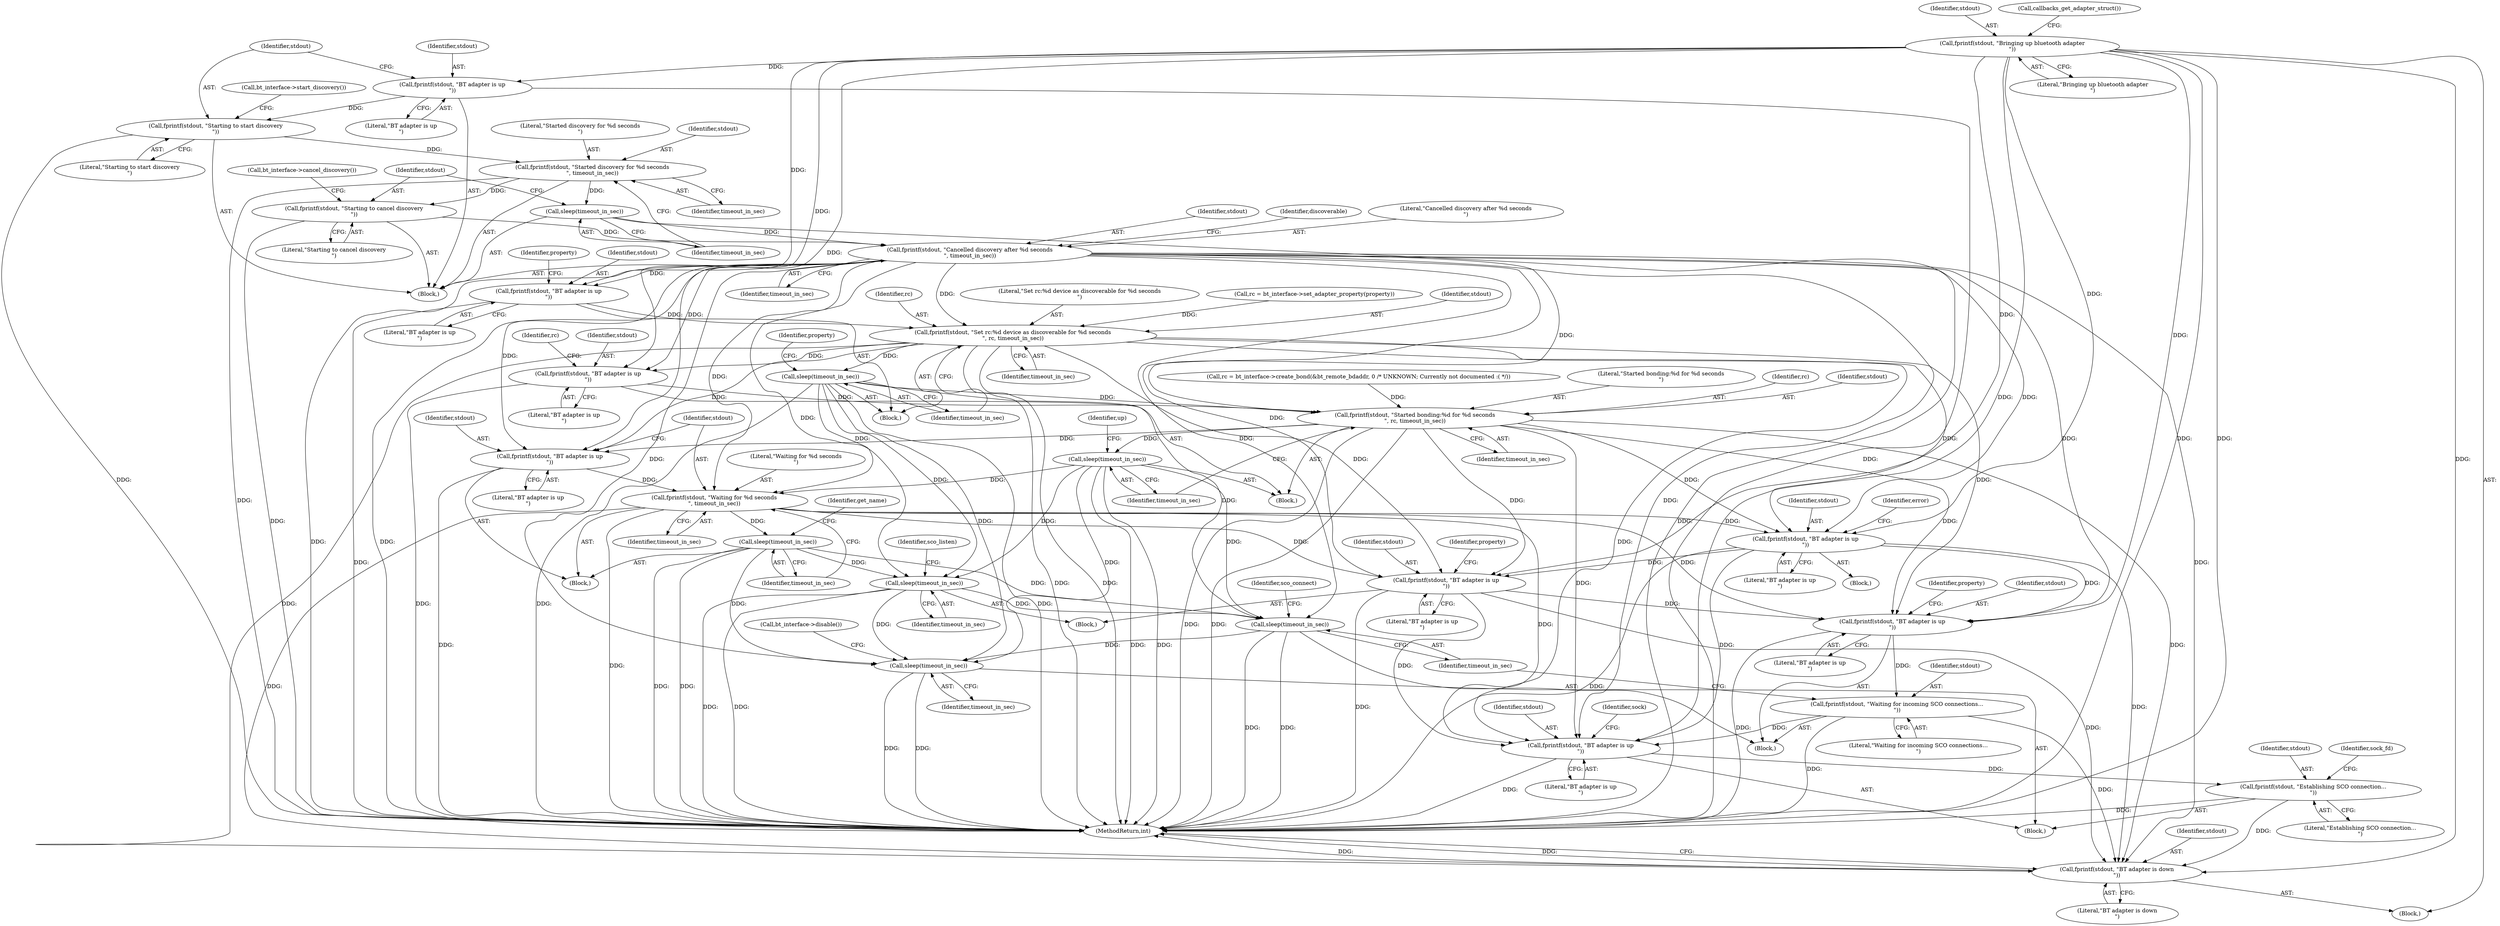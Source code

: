 digraph "0_Android_37c88107679d36c419572732b4af6e18bb2f7dce_6@API" {
"1000181" [label="(Call,fprintf(stdout, \"Bringing up bluetooth adapter\n\"))"];
"1000201" [label="(Call,fprintf(stdout, \"BT adapter is up\n\"))"];
"1000204" [label="(Call,fprintf(stdout, \"Starting to start discovery\n\"))"];
"1000210" [label="(Call,fprintf(stdout, \"Started discovery for %d seconds\n\", timeout_in_sec))"];
"1000214" [label="(Call,sleep(timeout_in_sec))"];
"1000222" [label="(Call,fprintf(stdout, \"Cancelled discovery after %d seconds\n\", timeout_in_sec))"];
"1000233" [label="(Call,fprintf(stdout, \"BT adapter is up\n\"))"];
"1000246" [label="(Call,fprintf(stdout, \"Set rc:%d device as discoverable for %d seconds\n\", rc, timeout_in_sec))"];
"1000251" [label="(Call,sleep(timeout_in_sec))"];
"1000282" [label="(Call,fprintf(stdout, \"Started bonding:%d for %d seconds\n\", rc, timeout_in_sec))"];
"1000287" [label="(Call,sleep(timeout_in_sec))"];
"1000299" [label="(Call,fprintf(stdout, \"Waiting for %d seconds\n\", timeout_in_sec))"];
"1000303" [label="(Call,sleep(timeout_in_sec))"];
"1000405" [label="(Call,sleep(timeout_in_sec))"];
"1000490" [label="(Call,sleep(timeout_in_sec))"];
"1000578" [label="(Call,sleep(timeout_in_sec))"];
"1000312" [label="(Call,fprintf(stdout, \"BT adapter is up\n\"))"];
"1000359" [label="(Call,fprintf(stdout, \"BT adapter is up\n\"))"];
"1000414" [label="(Call,fprintf(stdout, \"BT adapter is up\n\"))"];
"1000487" [label="(Call,fprintf(stdout, \"Waiting for incoming SCO connections...\n\"))"];
"1000509" [label="(Call,fprintf(stdout, \"BT adapter is up\n\"))"];
"1000549" [label="(Call,fprintf(stdout, \"Establishing SCO connection...\n\"))"];
"1000583" [label="(Call,fprintf(stdout, \"BT adapter is down\n\"))"];
"1000296" [label="(Call,fprintf(stdout, \"BT adapter is up\n\"))"];
"1000272" [label="(Call,fprintf(stdout, \"BT adapter is up\n\"))"];
"1000216" [label="(Call,fprintf(stdout, \"Starting to cancel discovery\n\"))"];
"1000204" [label="(Call,fprintf(stdout, \"Starting to start discovery\n\"))"];
"1000296" [label="(Call,fprintf(stdout, \"BT adapter is up\n\"))"];
"1000257" [label="(Block,)"];
"1000217" [label="(Identifier,stdout)"];
"1000284" [label="(Literal,\"Started bonding:%d for %d seconds\n\")"];
"1000581" [label="(Call,bt_interface->disable())"];
"1000297" [label="(Identifier,stdout)"];
"1000514" [label="(Identifier,sock)"];
"1000409" [label="(Block,)"];
"1000510" [label="(Identifier,stdout)"];
"1000304" [label="(Identifier,timeout_in_sec)"];
"1000228" [label="(Block,)"];
"1000419" [label="(Identifier,property)"];
"1000550" [label="(Identifier,stdout)"];
"1000248" [label="(Literal,\"Set rc:%d device as discoverable for %d seconds\n\")"];
"1000181" [label="(Call,fprintf(stdout, \"Bringing up bluetooth adapter\n\"))"];
"1000299" [label="(Call,fprintf(stdout, \"Waiting for %d seconds\n\", timeout_in_sec))"];
"1000511" [label="(Literal,\"BT adapter is up\n\")"];
"1000206" [label="(Literal,\"Starting to start discovery\n\")"];
"1000491" [label="(Identifier,timeout_in_sec)"];
"1000313" [label="(Identifier,stdout)"];
"1000285" [label="(Identifier,rc)"];
"1000406" [label="(Identifier,timeout_in_sec)"];
"1000551" [label="(Literal,\"Establishing SCO connection...\n\")"];
"1000213" [label="(Identifier,timeout_in_sec)"];
"1000227" [label="(Identifier,discoverable)"];
"1000238" [label="(Identifier,property)"];
"1000183" [label="(Literal,\"Bringing up bluetooth adapter\n\")"];
"1000202" [label="(Identifier,stdout)"];
"1000583" [label="(Call,fprintf(stdout, \"BT adapter is down\n\"))"];
"1000251" [label="(Call,sleep(timeout_in_sec))"];
"1000291" [label="(Block,)"];
"1000414" [label="(Call,fprintf(stdout, \"BT adapter is up\n\"))"];
"1000216" [label="(Call,fprintf(stdout, \"Starting to cancel discovery\n\"))"];
"1000354" [label="(Block,)"];
"1000314" [label="(Literal,\"BT adapter is up\n\")"];
"1000306" [label="(Identifier,get_name)"];
"1000224" [label="(Literal,\"Cancelled discovery after %d seconds\n\")"];
"1000584" [label="(Identifier,stdout)"];
"1000277" [label="(Identifier,rc)"];
"1000415" [label="(Identifier,stdout)"];
"1000579" [label="(Identifier,timeout_in_sec)"];
"1000408" [label="(Identifier,sco_listen)"];
"1000242" [label="(Call,rc = bt_interface->set_adapter_property(property))"];
"1000416" [label="(Literal,\"BT adapter is up\n\")"];
"1000283" [label="(Identifier,stdout)"];
"1000208" [label="(Call,bt_interface->start_discovery())"];
"1000215" [label="(Identifier,timeout_in_sec)"];
"1000290" [label="(Identifier,up)"];
"1000585" [label="(Literal,\"BT adapter is down\n\")"];
"1000247" [label="(Identifier,stdout)"];
"1000249" [label="(Identifier,rc)"];
"1000364" [label="(Identifier,property)"];
"1000246" [label="(Call,fprintf(stdout, \"Set rc:%d device as discoverable for %d seconds\n\", rc, timeout_in_sec))"];
"1000212" [label="(Literal,\"Started discovery for %d seconds\n\")"];
"1000196" [label="(Block,)"];
"1000225" [label="(Identifier,timeout_in_sec)"];
"1000493" [label="(Identifier,sco_connect)"];
"1000302" [label="(Identifier,timeout_in_sec)"];
"1000488" [label="(Identifier,stdout)"];
"1000234" [label="(Identifier,stdout)"];
"1000182" [label="(Identifier,stdout)"];
"1000223" [label="(Identifier,stdout)"];
"1000218" [label="(Literal,\"Starting to cancel discovery\n\")"];
"1000361" [label="(Literal,\"BT adapter is up\n\")"];
"1000303" [label="(Call,sleep(timeout_in_sec))"];
"1000490" [label="(Call,sleep(timeout_in_sec))"];
"1000487" [label="(Call,fprintf(stdout, \"Waiting for incoming SCO connections...\n\"))"];
"1000250" [label="(Identifier,timeout_in_sec)"];
"1000214" [label="(Call,sleep(timeout_in_sec))"];
"1000312" [label="(Call,fprintf(stdout, \"BT adapter is up\n\"))"];
"1000205" [label="(Identifier,stdout)"];
"1000405" [label="(Call,sleep(timeout_in_sec))"];
"1000187" [label="(Call,callbacks_get_adapter_struct())"];
"1000211" [label="(Identifier,stdout)"];
"1000578" [label="(Call,sleep(timeout_in_sec))"];
"1000288" [label="(Identifier,timeout_in_sec)"];
"1000318" [label="(Identifier,error)"];
"1000233" [label="(Call,fprintf(stdout, \"BT adapter is up\n\"))"];
"1000301" [label="(Literal,\"Waiting for %d seconds\n\")"];
"1000307" [label="(Block,)"];
"1000360" [label="(Identifier,stdout)"];
"1000282" [label="(Call,fprintf(stdout, \"Started bonding:%d for %d seconds\n\", rc, timeout_in_sec))"];
"1000235" [label="(Literal,\"BT adapter is up\n\")"];
"1000274" [label="(Literal,\"BT adapter is up\n\")"];
"1000489" [label="(Literal,\"Waiting for incoming SCO connections...\n\")"];
"1000359" [label="(Call,fprintf(stdout, \"BT adapter is up\n\"))"];
"1000210" [label="(Call,fprintf(stdout, \"Started discovery for %d seconds\n\", timeout_in_sec))"];
"1000104" [label="(Block,)"];
"1000494" [label="(Block,)"];
"1000554" [label="(Identifier,sock_fd)"];
"1000273" [label="(Identifier,stdout)"];
"1000203" [label="(Literal,\"BT adapter is up\n\")"];
"1000254" [label="(Identifier,property)"];
"1000286" [label="(Identifier,timeout_in_sec)"];
"1000201" [label="(Call,fprintf(stdout, \"BT adapter is up\n\"))"];
"1000586" [label="(MethodReturn,int)"];
"1000272" [label="(Call,fprintf(stdout, \"BT adapter is up\n\"))"];
"1000300" [label="(Identifier,stdout)"];
"1000220" [label="(Call,bt_interface->cancel_discovery())"];
"1000287" [label="(Call,sleep(timeout_in_sec))"];
"1000298" [label="(Literal,\"BT adapter is up\n\")"];
"1000549" [label="(Call,fprintf(stdout, \"Establishing SCO connection...\n\"))"];
"1000252" [label="(Identifier,timeout_in_sec)"];
"1000509" [label="(Call,fprintf(stdout, \"BT adapter is up\n\"))"];
"1000276" [label="(Call,rc = bt_interface->create_bond(&bt_remote_bdaddr, 0 /* UNKNOWN; Currently not documented :( */))"];
"1000222" [label="(Call,fprintf(stdout, \"Cancelled discovery after %d seconds\n\", timeout_in_sec))"];
"1000181" -> "1000104"  [label="AST: "];
"1000181" -> "1000183"  [label="CFG: "];
"1000182" -> "1000181"  [label="AST: "];
"1000183" -> "1000181"  [label="AST: "];
"1000187" -> "1000181"  [label="CFG: "];
"1000181" -> "1000586"  [label="DDG: "];
"1000181" -> "1000586"  [label="DDG: "];
"1000181" -> "1000201"  [label="DDG: "];
"1000181" -> "1000233"  [label="DDG: "];
"1000181" -> "1000272"  [label="DDG: "];
"1000181" -> "1000296"  [label="DDG: "];
"1000181" -> "1000312"  [label="DDG: "];
"1000181" -> "1000359"  [label="DDG: "];
"1000181" -> "1000414"  [label="DDG: "];
"1000181" -> "1000509"  [label="DDG: "];
"1000181" -> "1000583"  [label="DDG: "];
"1000201" -> "1000196"  [label="AST: "];
"1000201" -> "1000203"  [label="CFG: "];
"1000202" -> "1000201"  [label="AST: "];
"1000203" -> "1000201"  [label="AST: "];
"1000205" -> "1000201"  [label="CFG: "];
"1000201" -> "1000586"  [label="DDG: "];
"1000201" -> "1000204"  [label="DDG: "];
"1000204" -> "1000196"  [label="AST: "];
"1000204" -> "1000206"  [label="CFG: "];
"1000205" -> "1000204"  [label="AST: "];
"1000206" -> "1000204"  [label="AST: "];
"1000208" -> "1000204"  [label="CFG: "];
"1000204" -> "1000586"  [label="DDG: "];
"1000204" -> "1000210"  [label="DDG: "];
"1000210" -> "1000196"  [label="AST: "];
"1000210" -> "1000213"  [label="CFG: "];
"1000211" -> "1000210"  [label="AST: "];
"1000212" -> "1000210"  [label="AST: "];
"1000213" -> "1000210"  [label="AST: "];
"1000215" -> "1000210"  [label="CFG: "];
"1000210" -> "1000586"  [label="DDG: "];
"1000210" -> "1000214"  [label="DDG: "];
"1000210" -> "1000216"  [label="DDG: "];
"1000214" -> "1000196"  [label="AST: "];
"1000214" -> "1000215"  [label="CFG: "];
"1000215" -> "1000214"  [label="AST: "];
"1000217" -> "1000214"  [label="CFG: "];
"1000214" -> "1000586"  [label="DDG: "];
"1000214" -> "1000222"  [label="DDG: "];
"1000222" -> "1000196"  [label="AST: "];
"1000222" -> "1000225"  [label="CFG: "];
"1000223" -> "1000222"  [label="AST: "];
"1000224" -> "1000222"  [label="AST: "];
"1000225" -> "1000222"  [label="AST: "];
"1000227" -> "1000222"  [label="CFG: "];
"1000222" -> "1000586"  [label="DDG: "];
"1000222" -> "1000586"  [label="DDG: "];
"1000216" -> "1000222"  [label="DDG: "];
"1000222" -> "1000233"  [label="DDG: "];
"1000222" -> "1000246"  [label="DDG: "];
"1000222" -> "1000272"  [label="DDG: "];
"1000222" -> "1000282"  [label="DDG: "];
"1000222" -> "1000296"  [label="DDG: "];
"1000222" -> "1000299"  [label="DDG: "];
"1000222" -> "1000312"  [label="DDG: "];
"1000222" -> "1000359"  [label="DDG: "];
"1000222" -> "1000405"  [label="DDG: "];
"1000222" -> "1000414"  [label="DDG: "];
"1000222" -> "1000490"  [label="DDG: "];
"1000222" -> "1000509"  [label="DDG: "];
"1000222" -> "1000578"  [label="DDG: "];
"1000222" -> "1000583"  [label="DDG: "];
"1000233" -> "1000228"  [label="AST: "];
"1000233" -> "1000235"  [label="CFG: "];
"1000234" -> "1000233"  [label="AST: "];
"1000235" -> "1000233"  [label="AST: "];
"1000238" -> "1000233"  [label="CFG: "];
"1000233" -> "1000586"  [label="DDG: "];
"1000233" -> "1000246"  [label="DDG: "];
"1000246" -> "1000228"  [label="AST: "];
"1000246" -> "1000250"  [label="CFG: "];
"1000247" -> "1000246"  [label="AST: "];
"1000248" -> "1000246"  [label="AST: "];
"1000249" -> "1000246"  [label="AST: "];
"1000250" -> "1000246"  [label="AST: "];
"1000252" -> "1000246"  [label="CFG: "];
"1000246" -> "1000586"  [label="DDG: "];
"1000246" -> "1000586"  [label="DDG: "];
"1000242" -> "1000246"  [label="DDG: "];
"1000246" -> "1000251"  [label="DDG: "];
"1000246" -> "1000272"  [label="DDG: "];
"1000246" -> "1000296"  [label="DDG: "];
"1000246" -> "1000312"  [label="DDG: "];
"1000246" -> "1000359"  [label="DDG: "];
"1000246" -> "1000414"  [label="DDG: "];
"1000246" -> "1000509"  [label="DDG: "];
"1000246" -> "1000583"  [label="DDG: "];
"1000251" -> "1000228"  [label="AST: "];
"1000251" -> "1000252"  [label="CFG: "];
"1000252" -> "1000251"  [label="AST: "];
"1000254" -> "1000251"  [label="CFG: "];
"1000251" -> "1000586"  [label="DDG: "];
"1000251" -> "1000586"  [label="DDG: "];
"1000251" -> "1000282"  [label="DDG: "];
"1000251" -> "1000299"  [label="DDG: "];
"1000251" -> "1000405"  [label="DDG: "];
"1000251" -> "1000490"  [label="DDG: "];
"1000251" -> "1000578"  [label="DDG: "];
"1000282" -> "1000257"  [label="AST: "];
"1000282" -> "1000286"  [label="CFG: "];
"1000283" -> "1000282"  [label="AST: "];
"1000284" -> "1000282"  [label="AST: "];
"1000285" -> "1000282"  [label="AST: "];
"1000286" -> "1000282"  [label="AST: "];
"1000288" -> "1000282"  [label="CFG: "];
"1000282" -> "1000586"  [label="DDG: "];
"1000282" -> "1000586"  [label="DDG: "];
"1000272" -> "1000282"  [label="DDG: "];
"1000276" -> "1000282"  [label="DDG: "];
"1000282" -> "1000287"  [label="DDG: "];
"1000282" -> "1000296"  [label="DDG: "];
"1000282" -> "1000312"  [label="DDG: "];
"1000282" -> "1000359"  [label="DDG: "];
"1000282" -> "1000414"  [label="DDG: "];
"1000282" -> "1000509"  [label="DDG: "];
"1000282" -> "1000583"  [label="DDG: "];
"1000287" -> "1000257"  [label="AST: "];
"1000287" -> "1000288"  [label="CFG: "];
"1000288" -> "1000287"  [label="AST: "];
"1000290" -> "1000287"  [label="CFG: "];
"1000287" -> "1000586"  [label="DDG: "];
"1000287" -> "1000586"  [label="DDG: "];
"1000287" -> "1000299"  [label="DDG: "];
"1000287" -> "1000405"  [label="DDG: "];
"1000287" -> "1000490"  [label="DDG: "];
"1000287" -> "1000578"  [label="DDG: "];
"1000299" -> "1000291"  [label="AST: "];
"1000299" -> "1000302"  [label="CFG: "];
"1000300" -> "1000299"  [label="AST: "];
"1000301" -> "1000299"  [label="AST: "];
"1000302" -> "1000299"  [label="AST: "];
"1000304" -> "1000299"  [label="CFG: "];
"1000299" -> "1000586"  [label="DDG: "];
"1000296" -> "1000299"  [label="DDG: "];
"1000299" -> "1000303"  [label="DDG: "];
"1000299" -> "1000312"  [label="DDG: "];
"1000299" -> "1000359"  [label="DDG: "];
"1000299" -> "1000414"  [label="DDG: "];
"1000299" -> "1000509"  [label="DDG: "];
"1000299" -> "1000583"  [label="DDG: "];
"1000303" -> "1000291"  [label="AST: "];
"1000303" -> "1000304"  [label="CFG: "];
"1000304" -> "1000303"  [label="AST: "];
"1000306" -> "1000303"  [label="CFG: "];
"1000303" -> "1000586"  [label="DDG: "];
"1000303" -> "1000586"  [label="DDG: "];
"1000303" -> "1000405"  [label="DDG: "];
"1000303" -> "1000490"  [label="DDG: "];
"1000303" -> "1000578"  [label="DDG: "];
"1000405" -> "1000354"  [label="AST: "];
"1000405" -> "1000406"  [label="CFG: "];
"1000406" -> "1000405"  [label="AST: "];
"1000408" -> "1000405"  [label="CFG: "];
"1000405" -> "1000586"  [label="DDG: "];
"1000405" -> "1000586"  [label="DDG: "];
"1000405" -> "1000490"  [label="DDG: "];
"1000405" -> "1000578"  [label="DDG: "];
"1000490" -> "1000409"  [label="AST: "];
"1000490" -> "1000491"  [label="CFG: "];
"1000491" -> "1000490"  [label="AST: "];
"1000493" -> "1000490"  [label="CFG: "];
"1000490" -> "1000586"  [label="DDG: "];
"1000490" -> "1000586"  [label="DDG: "];
"1000490" -> "1000578"  [label="DDG: "];
"1000578" -> "1000494"  [label="AST: "];
"1000578" -> "1000579"  [label="CFG: "];
"1000579" -> "1000578"  [label="AST: "];
"1000581" -> "1000578"  [label="CFG: "];
"1000578" -> "1000586"  [label="DDG: "];
"1000578" -> "1000586"  [label="DDG: "];
"1000312" -> "1000307"  [label="AST: "];
"1000312" -> "1000314"  [label="CFG: "];
"1000313" -> "1000312"  [label="AST: "];
"1000314" -> "1000312"  [label="AST: "];
"1000318" -> "1000312"  [label="CFG: "];
"1000312" -> "1000586"  [label="DDG: "];
"1000312" -> "1000359"  [label="DDG: "];
"1000312" -> "1000414"  [label="DDG: "];
"1000312" -> "1000509"  [label="DDG: "];
"1000312" -> "1000583"  [label="DDG: "];
"1000359" -> "1000354"  [label="AST: "];
"1000359" -> "1000361"  [label="CFG: "];
"1000360" -> "1000359"  [label="AST: "];
"1000361" -> "1000359"  [label="AST: "];
"1000364" -> "1000359"  [label="CFG: "];
"1000359" -> "1000586"  [label="DDG: "];
"1000359" -> "1000414"  [label="DDG: "];
"1000359" -> "1000509"  [label="DDG: "];
"1000359" -> "1000583"  [label="DDG: "];
"1000414" -> "1000409"  [label="AST: "];
"1000414" -> "1000416"  [label="CFG: "];
"1000415" -> "1000414"  [label="AST: "];
"1000416" -> "1000414"  [label="AST: "];
"1000419" -> "1000414"  [label="CFG: "];
"1000414" -> "1000586"  [label="DDG: "];
"1000414" -> "1000487"  [label="DDG: "];
"1000487" -> "1000409"  [label="AST: "];
"1000487" -> "1000489"  [label="CFG: "];
"1000488" -> "1000487"  [label="AST: "];
"1000489" -> "1000487"  [label="AST: "];
"1000491" -> "1000487"  [label="CFG: "];
"1000487" -> "1000586"  [label="DDG: "];
"1000487" -> "1000509"  [label="DDG: "];
"1000487" -> "1000583"  [label="DDG: "];
"1000509" -> "1000494"  [label="AST: "];
"1000509" -> "1000511"  [label="CFG: "];
"1000510" -> "1000509"  [label="AST: "];
"1000511" -> "1000509"  [label="AST: "];
"1000514" -> "1000509"  [label="CFG: "];
"1000509" -> "1000586"  [label="DDG: "];
"1000509" -> "1000549"  [label="DDG: "];
"1000549" -> "1000494"  [label="AST: "];
"1000549" -> "1000551"  [label="CFG: "];
"1000550" -> "1000549"  [label="AST: "];
"1000551" -> "1000549"  [label="AST: "];
"1000554" -> "1000549"  [label="CFG: "];
"1000549" -> "1000586"  [label="DDG: "];
"1000549" -> "1000583"  [label="DDG: "];
"1000583" -> "1000104"  [label="AST: "];
"1000583" -> "1000585"  [label="CFG: "];
"1000584" -> "1000583"  [label="AST: "];
"1000585" -> "1000583"  [label="AST: "];
"1000586" -> "1000583"  [label="CFG: "];
"1000583" -> "1000586"  [label="DDG: "];
"1000583" -> "1000586"  [label="DDG: "];
"1000296" -> "1000291"  [label="AST: "];
"1000296" -> "1000298"  [label="CFG: "];
"1000297" -> "1000296"  [label="AST: "];
"1000298" -> "1000296"  [label="AST: "];
"1000300" -> "1000296"  [label="CFG: "];
"1000296" -> "1000586"  [label="DDG: "];
"1000272" -> "1000257"  [label="AST: "];
"1000272" -> "1000274"  [label="CFG: "];
"1000273" -> "1000272"  [label="AST: "];
"1000274" -> "1000272"  [label="AST: "];
"1000277" -> "1000272"  [label="CFG: "];
"1000272" -> "1000586"  [label="DDG: "];
"1000216" -> "1000196"  [label="AST: "];
"1000216" -> "1000218"  [label="CFG: "];
"1000217" -> "1000216"  [label="AST: "];
"1000218" -> "1000216"  [label="AST: "];
"1000220" -> "1000216"  [label="CFG: "];
"1000216" -> "1000586"  [label="DDG: "];
}
